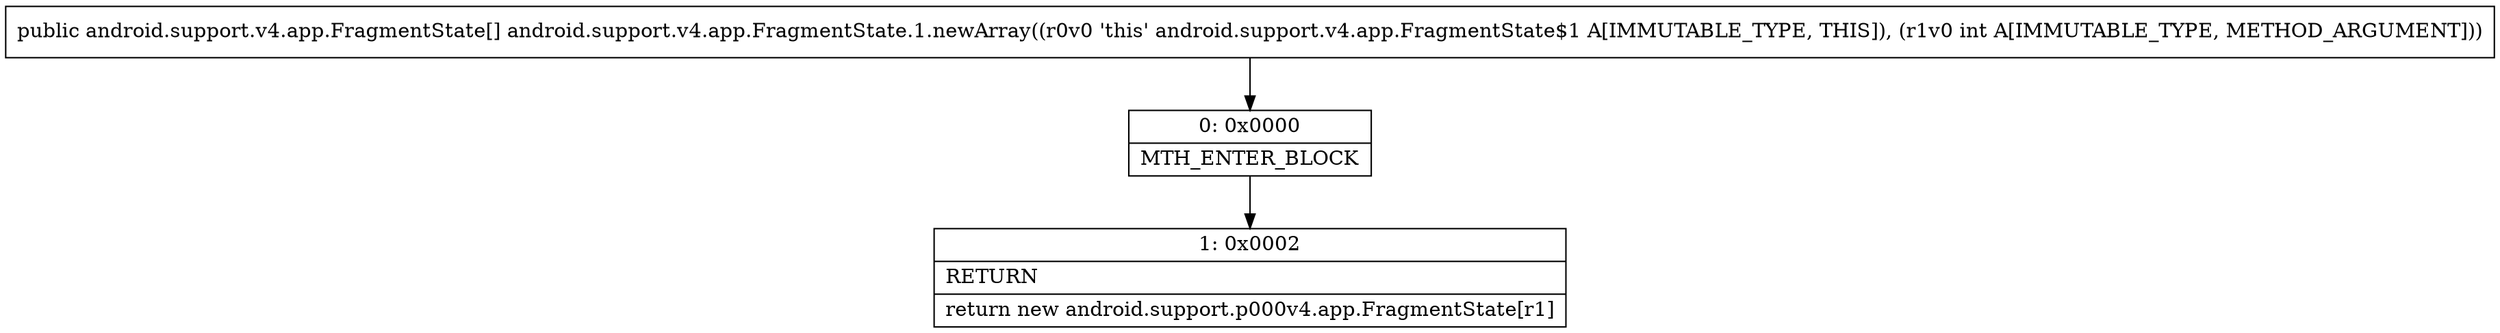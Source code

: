 digraph "CFG forandroid.support.v4.app.FragmentState.1.newArray(I)[Landroid\/support\/v4\/app\/FragmentState;" {
Node_0 [shape=record,label="{0\:\ 0x0000|MTH_ENTER_BLOCK\l}"];
Node_1 [shape=record,label="{1\:\ 0x0002|RETURN\l|return new android.support.p000v4.app.FragmentState[r1]\l}"];
MethodNode[shape=record,label="{public android.support.v4.app.FragmentState[] android.support.v4.app.FragmentState.1.newArray((r0v0 'this' android.support.v4.app.FragmentState$1 A[IMMUTABLE_TYPE, THIS]), (r1v0 int A[IMMUTABLE_TYPE, METHOD_ARGUMENT])) }"];
MethodNode -> Node_0;
Node_0 -> Node_1;
}

